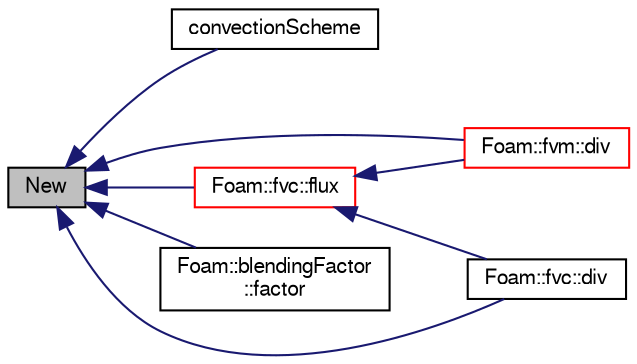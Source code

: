 digraph "New"
{
  bgcolor="transparent";
  edge [fontname="FreeSans",fontsize="10",labelfontname="FreeSans",labelfontsize="10"];
  node [fontname="FreeSans",fontsize="10",shape=record];
  rankdir="LR";
  Node176 [label="New",height=0.2,width=0.4,color="black", fillcolor="grey75", style="filled", fontcolor="black"];
  Node176 -> Node177 [dir="back",color="midnightblue",fontsize="10",style="solid",fontname="FreeSans"];
  Node177 [label="convectionScheme",height=0.2,width=0.4,color="black",URL="$a22442.html#af8553dc5a231fdc86c6def8b275be8c1",tooltip="Copy construct. "];
  Node176 -> Node178 [dir="back",color="midnightblue",fontsize="10",style="solid",fontname="FreeSans"];
  Node178 [label="Foam::fvm::div",height=0.2,width=0.4,color="red",URL="$a21135.html#a058dd4757c11ae656c8d576632b33d25"];
  Node176 -> Node242 [dir="back",color="midnightblue",fontsize="10",style="solid",fontname="FreeSans"];
  Node242 [label="Foam::fvc::div",height=0.2,width=0.4,color="black",URL="$a21134.html#a3421c25025d3067555830e1301472d3c"];
  Node176 -> Node243 [dir="back",color="midnightblue",fontsize="10",style="solid",fontname="FreeSans"];
  Node243 [label="Foam::blendingFactor\l::factor",height=0.2,width=0.4,color="black",URL="$a28870.html#a7efa0a50911fc0d9fa25db037eb1c89f"];
  Node176 -> Node244 [dir="back",color="midnightblue",fontsize="10",style="solid",fontname="FreeSans"];
  Node244 [label="Foam::fvc::flux",height=0.2,width=0.4,color="red",URL="$a21134.html#ae13d777d84cef9a101ae5a61d5ce29af"];
  Node244 -> Node242 [dir="back",color="midnightblue",fontsize="10",style="solid",fontname="FreeSans"];
  Node244 -> Node178 [dir="back",color="midnightblue",fontsize="10",style="solid",fontname="FreeSans"];
}
